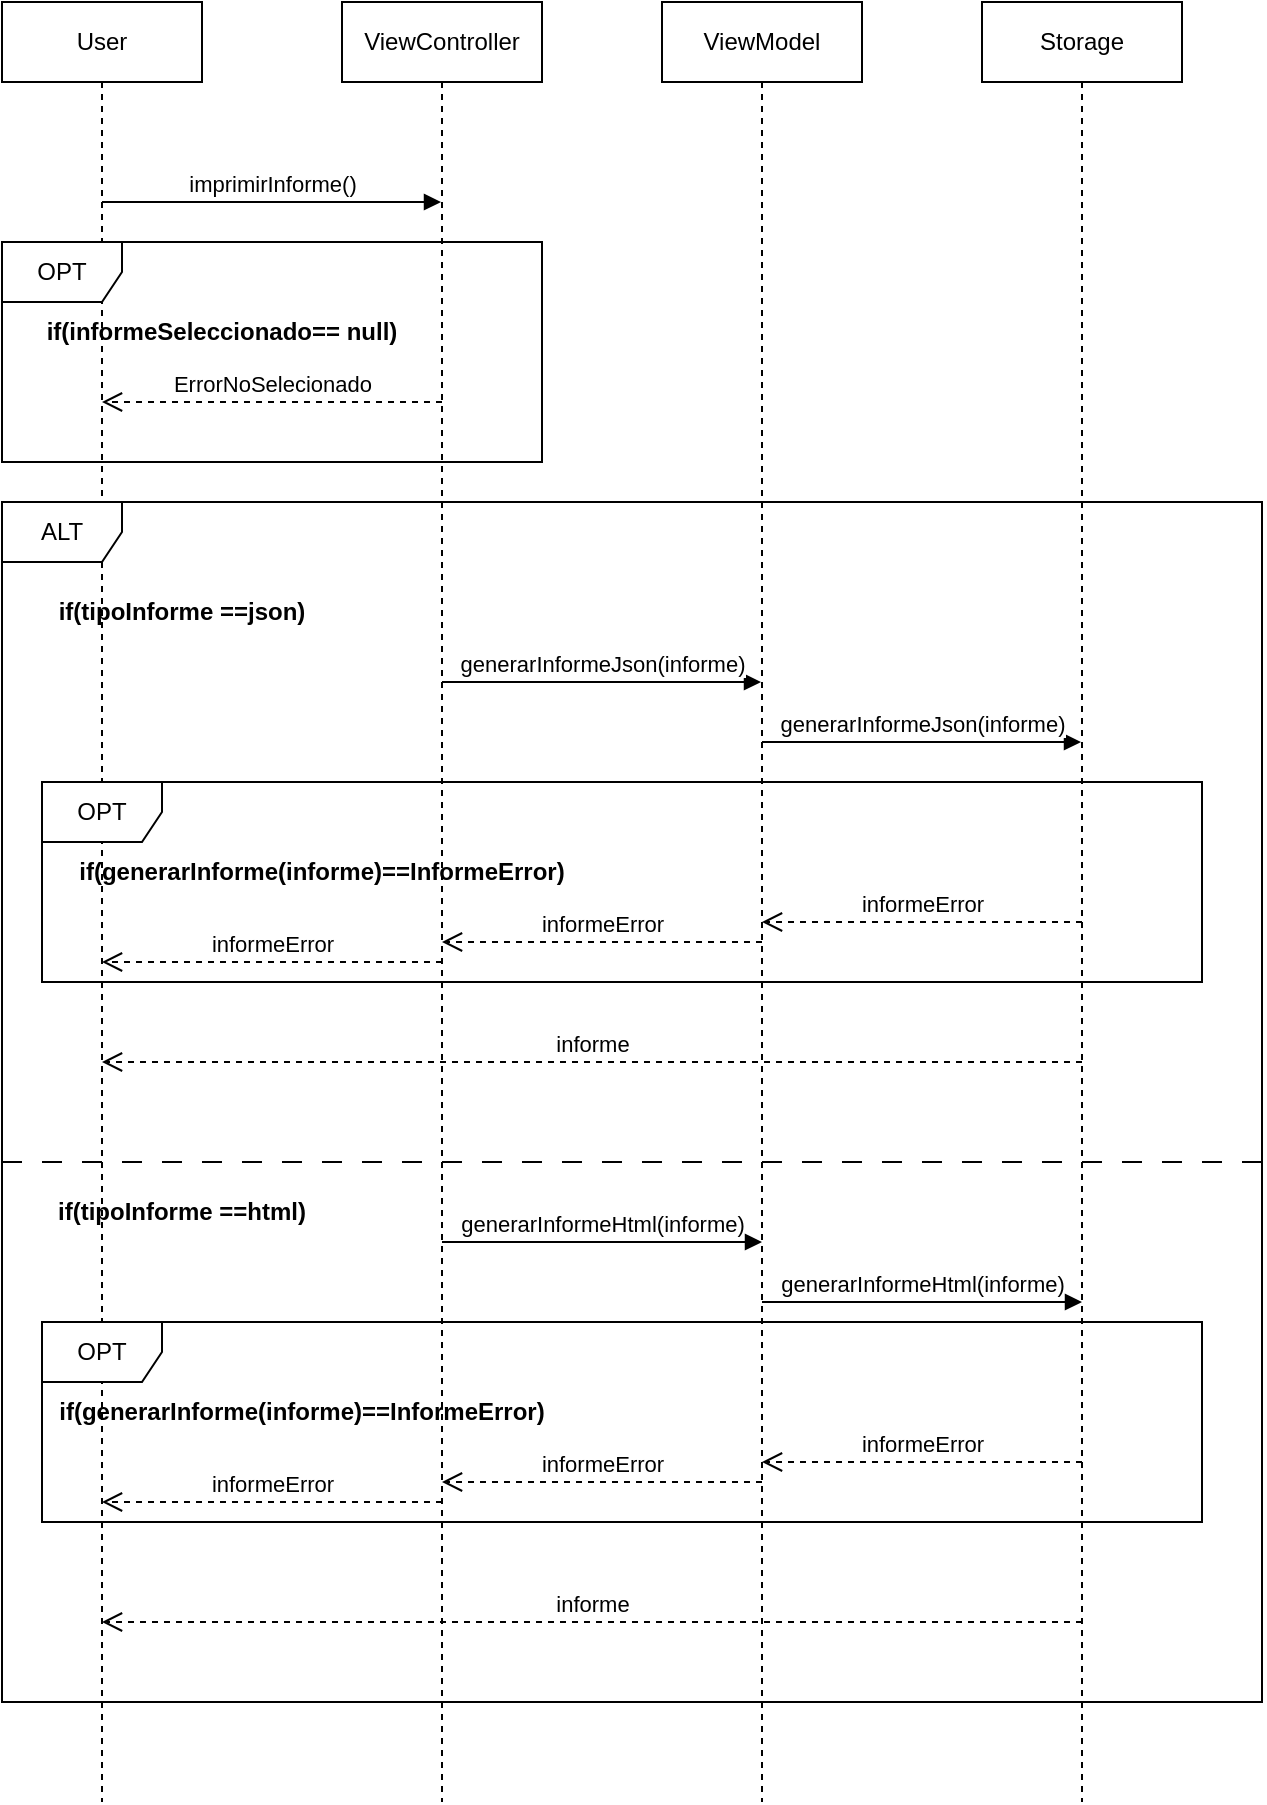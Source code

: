 <mxfile version="21.3.3" type="device">
  <diagram name="Page-1" id="2YBvvXClWsGukQMizWep">
    <mxGraphModel dx="2012" dy="1038" grid="1" gridSize="10" guides="1" tooltips="1" connect="1" arrows="1" fold="1" page="1" pageScale="1" pageWidth="850" pageHeight="1100" math="0" shadow="0">
      <root>
        <mxCell id="0" />
        <mxCell id="1" parent="0" />
        <mxCell id="aM9ryv3xv72pqoxQDRHE-5" value="User" style="shape=umlLifeline;perimeter=lifelinePerimeter;whiteSpace=wrap;html=1;container=0;dropTarget=0;collapsible=0;recursiveResize=0;outlineConnect=0;portConstraint=eastwest;newEdgeStyle={&quot;edgeStyle&quot;:&quot;elbowEdgeStyle&quot;,&quot;elbow&quot;:&quot;vertical&quot;,&quot;curved&quot;:0,&quot;rounded&quot;:0};" parent="1" vertex="1">
          <mxGeometry x="230" y="80" width="100" height="900" as="geometry" />
        </mxCell>
        <mxCell id="5n0Z_J46o9rzBegl064W-1" value="ViewController" style="shape=umlLifeline;perimeter=lifelinePerimeter;whiteSpace=wrap;html=1;container=0;dropTarget=0;collapsible=0;recursiveResize=0;outlineConnect=0;portConstraint=eastwest;newEdgeStyle={&quot;edgeStyle&quot;:&quot;elbowEdgeStyle&quot;,&quot;elbow&quot;:&quot;vertical&quot;,&quot;curved&quot;:0,&quot;rounded&quot;:0};" vertex="1" parent="1">
          <mxGeometry x="400" y="80" width="100" height="900" as="geometry" />
        </mxCell>
        <mxCell id="5n0Z_J46o9rzBegl064W-2" value="ViewModel" style="shape=umlLifeline;perimeter=lifelinePerimeter;whiteSpace=wrap;html=1;container=0;dropTarget=0;collapsible=0;recursiveResize=0;outlineConnect=0;portConstraint=eastwest;newEdgeStyle={&quot;edgeStyle&quot;:&quot;elbowEdgeStyle&quot;,&quot;elbow&quot;:&quot;vertical&quot;,&quot;curved&quot;:0,&quot;rounded&quot;:0};" vertex="1" parent="1">
          <mxGeometry x="560" y="80" width="100" height="900" as="geometry" />
        </mxCell>
        <mxCell id="5n0Z_J46o9rzBegl064W-3" value="Storage" style="shape=umlLifeline;perimeter=lifelinePerimeter;whiteSpace=wrap;html=1;container=0;dropTarget=0;collapsible=0;recursiveResize=0;outlineConnect=0;portConstraint=eastwest;newEdgeStyle={&quot;edgeStyle&quot;:&quot;elbowEdgeStyle&quot;,&quot;elbow&quot;:&quot;vertical&quot;,&quot;curved&quot;:0,&quot;rounded&quot;:0};" vertex="1" parent="1">
          <mxGeometry x="720" y="80" width="100" height="900" as="geometry" />
        </mxCell>
        <mxCell id="5n0Z_J46o9rzBegl064W-7" value="imprimirInforme()" style="html=1;verticalAlign=bottom;endArrow=block;edgeStyle=elbowEdgeStyle;elbow=vertical;curved=0;rounded=0;" edge="1" parent="1" target="5n0Z_J46o9rzBegl064W-1">
          <mxGeometry width="80" relative="1" as="geometry">
            <mxPoint x="280" y="180" as="sourcePoint" />
            <mxPoint x="360" y="180" as="targetPoint" />
          </mxGeometry>
        </mxCell>
        <mxCell id="5n0Z_J46o9rzBegl064W-8" value="OPT" style="shape=umlFrame;whiteSpace=wrap;html=1;pointerEvents=0;" vertex="1" parent="1">
          <mxGeometry x="230" y="200" width="270" height="110" as="geometry" />
        </mxCell>
        <mxCell id="5n0Z_J46o9rzBegl064W-9" value="&lt;b style=&quot;border-color: var(--border-color);&quot;&gt;if(informeSeleccionado== null)&lt;/b&gt;" style="text;html=1;strokeColor=none;fillColor=none;align=center;verticalAlign=middle;whiteSpace=wrap;rounded=0;" vertex="1" parent="1">
          <mxGeometry x="240" y="230" width="200" height="30" as="geometry" />
        </mxCell>
        <mxCell id="5n0Z_J46o9rzBegl064W-10" value="ErrorNoSelecionado" style="html=1;verticalAlign=bottom;endArrow=open;dashed=1;endSize=8;edgeStyle=elbowEdgeStyle;elbow=vertical;curved=0;rounded=0;" edge="1" parent="1" target="aM9ryv3xv72pqoxQDRHE-5">
          <mxGeometry relative="1" as="geometry">
            <mxPoint x="450" y="280" as="sourcePoint" />
            <mxPoint x="310" y="280" as="targetPoint" />
          </mxGeometry>
        </mxCell>
        <mxCell id="5n0Z_J46o9rzBegl064W-13" value="ALT" style="shape=umlFrame;whiteSpace=wrap;html=1;pointerEvents=0;" vertex="1" parent="1">
          <mxGeometry x="230" y="330" width="630" height="600" as="geometry" />
        </mxCell>
        <mxCell id="5n0Z_J46o9rzBegl064W-14" value="&lt;b&gt;if(tipoInforme ==json)&lt;/b&gt;" style="text;html=1;strokeColor=none;fillColor=none;align=center;verticalAlign=middle;whiteSpace=wrap;rounded=0;" vertex="1" parent="1">
          <mxGeometry x="250" y="370" width="140" height="30" as="geometry" />
        </mxCell>
        <mxCell id="5n0Z_J46o9rzBegl064W-15" value="generarInformeJson(informe)" style="html=1;verticalAlign=bottom;endArrow=block;edgeStyle=elbowEdgeStyle;elbow=vertical;curved=0;rounded=0;" edge="1" parent="1" target="5n0Z_J46o9rzBegl064W-2">
          <mxGeometry width="80" relative="1" as="geometry">
            <mxPoint x="450" y="420" as="sourcePoint" />
            <mxPoint x="530" y="420" as="targetPoint" />
          </mxGeometry>
        </mxCell>
        <mxCell id="5n0Z_J46o9rzBegl064W-16" value="generarInformeJson(informe)" style="html=1;verticalAlign=bottom;endArrow=block;edgeStyle=elbowEdgeStyle;elbow=vertical;curved=0;rounded=0;" edge="1" parent="1" target="5n0Z_J46o9rzBegl064W-3">
          <mxGeometry width="80" relative="1" as="geometry">
            <mxPoint x="610" y="450" as="sourcePoint" />
            <mxPoint x="690" y="450" as="targetPoint" />
          </mxGeometry>
        </mxCell>
        <mxCell id="5n0Z_J46o9rzBegl064W-18" value="OPT" style="shape=umlFrame;whiteSpace=wrap;html=1;pointerEvents=0;" vertex="1" parent="1">
          <mxGeometry x="250" y="470" width="580" height="100" as="geometry" />
        </mxCell>
        <mxCell id="5n0Z_J46o9rzBegl064W-19" value="&lt;b&gt;if(generarInforme(informe)==InformeError)&lt;/b&gt;" style="text;html=1;strokeColor=none;fillColor=none;align=center;verticalAlign=middle;whiteSpace=wrap;rounded=0;" vertex="1" parent="1">
          <mxGeometry x="320" y="500" width="140" height="30" as="geometry" />
        </mxCell>
        <mxCell id="5n0Z_J46o9rzBegl064W-20" value="informeError" style="html=1;verticalAlign=bottom;endArrow=open;dashed=1;endSize=8;edgeStyle=elbowEdgeStyle;elbow=vertical;curved=0;rounded=0;" edge="1" parent="1" target="5n0Z_J46o9rzBegl064W-2">
          <mxGeometry relative="1" as="geometry">
            <mxPoint x="770" y="540" as="sourcePoint" />
            <mxPoint x="690" y="540" as="targetPoint" />
          </mxGeometry>
        </mxCell>
        <mxCell id="5n0Z_J46o9rzBegl064W-21" value="informe" style="html=1;verticalAlign=bottom;endArrow=open;dashed=1;endSize=8;edgeStyle=elbowEdgeStyle;elbow=vertical;curved=0;rounded=0;entryX=0.5;entryY=0.589;entryDx=0;entryDy=0;entryPerimeter=0;" edge="1" parent="1" target="aM9ryv3xv72pqoxQDRHE-5">
          <mxGeometry relative="1" as="geometry">
            <mxPoint x="770" y="610" as="sourcePoint" />
            <mxPoint x="690" y="610" as="targetPoint" />
          </mxGeometry>
        </mxCell>
        <mxCell id="5n0Z_J46o9rzBegl064W-23" value="" style="endArrow=none;startArrow=none;endFill=0;startFill=0;endSize=8;html=1;verticalAlign=bottom;dashed=1;labelBackgroundColor=none;dashPattern=10 10;rounded=0;entryX=1;entryY=0.55;entryDx=0;entryDy=0;entryPerimeter=0;" edge="1" parent="1" target="5n0Z_J46o9rzBegl064W-13">
          <mxGeometry width="160" relative="1" as="geometry">
            <mxPoint x="230" y="660" as="sourcePoint" />
            <mxPoint x="390" y="660" as="targetPoint" />
          </mxGeometry>
        </mxCell>
        <mxCell id="5n0Z_J46o9rzBegl064W-24" value="&lt;b&gt;if(tipoInforme ==html)&lt;/b&gt;" style="text;html=1;strokeColor=none;fillColor=none;align=center;verticalAlign=middle;whiteSpace=wrap;rounded=0;" vertex="1" parent="1">
          <mxGeometry x="250" y="670" width="140" height="30" as="geometry" />
        </mxCell>
        <mxCell id="5n0Z_J46o9rzBegl064W-25" value="generarInformeHtml(informe)" style="html=1;verticalAlign=bottom;endArrow=block;edgeStyle=elbowEdgeStyle;elbow=vertical;curved=0;rounded=0;" edge="1" parent="1">
          <mxGeometry width="80" relative="1" as="geometry">
            <mxPoint x="450" y="700" as="sourcePoint" />
            <mxPoint x="610" y="700" as="targetPoint" />
          </mxGeometry>
        </mxCell>
        <mxCell id="5n0Z_J46o9rzBegl064W-26" value="generarInformeHtml(informe)" style="html=1;verticalAlign=bottom;endArrow=block;edgeStyle=elbowEdgeStyle;elbow=vertical;curved=0;rounded=0;" edge="1" parent="1">
          <mxGeometry width="80" relative="1" as="geometry">
            <mxPoint x="610" y="730" as="sourcePoint" />
            <mxPoint x="770" y="730" as="targetPoint" />
          </mxGeometry>
        </mxCell>
        <mxCell id="5n0Z_J46o9rzBegl064W-27" value="OPT" style="shape=umlFrame;whiteSpace=wrap;html=1;pointerEvents=0;" vertex="1" parent="1">
          <mxGeometry x="250" y="740" width="580" height="100" as="geometry" />
        </mxCell>
        <mxCell id="5n0Z_J46o9rzBegl064W-28" value="&lt;b&gt;if(generarInforme(informe)==InformeError)&lt;/b&gt;" style="text;html=1;strokeColor=none;fillColor=none;align=center;verticalAlign=middle;whiteSpace=wrap;rounded=0;" vertex="1" parent="1">
          <mxGeometry x="310" y="770" width="140" height="30" as="geometry" />
        </mxCell>
        <mxCell id="5n0Z_J46o9rzBegl064W-29" value="informeError" style="html=1;verticalAlign=bottom;endArrow=open;dashed=1;endSize=8;edgeStyle=elbowEdgeStyle;elbow=vertical;curved=0;rounded=0;" edge="1" parent="1">
          <mxGeometry relative="1" as="geometry">
            <mxPoint x="770" y="810" as="sourcePoint" />
            <mxPoint x="610" y="810" as="targetPoint" />
          </mxGeometry>
        </mxCell>
        <mxCell id="5n0Z_J46o9rzBegl064W-30" value="informe" style="html=1;verticalAlign=bottom;endArrow=open;dashed=1;endSize=8;edgeStyle=elbowEdgeStyle;elbow=vertical;curved=0;rounded=0;entryX=0.5;entryY=0.589;entryDx=0;entryDy=0;entryPerimeter=0;" edge="1" parent="1">
          <mxGeometry relative="1" as="geometry">
            <mxPoint x="770" y="890" as="sourcePoint" />
            <mxPoint x="280" y="890" as="targetPoint" />
          </mxGeometry>
        </mxCell>
        <mxCell id="5n0Z_J46o9rzBegl064W-31" value="informeError" style="html=1;verticalAlign=bottom;endArrow=open;dashed=1;endSize=8;edgeStyle=elbowEdgeStyle;elbow=vertical;curved=0;rounded=0;" edge="1" parent="1">
          <mxGeometry relative="1" as="geometry">
            <mxPoint x="610" y="550" as="sourcePoint" />
            <mxPoint x="450" y="550" as="targetPoint" />
          </mxGeometry>
        </mxCell>
        <mxCell id="5n0Z_J46o9rzBegl064W-32" value="informeError" style="html=1;verticalAlign=bottom;endArrow=open;dashed=1;endSize=8;edgeStyle=elbowEdgeStyle;elbow=vertical;curved=0;rounded=0;" edge="1" parent="1" target="aM9ryv3xv72pqoxQDRHE-5">
          <mxGeometry relative="1" as="geometry">
            <mxPoint x="450" y="560" as="sourcePoint" />
            <mxPoint x="290" y="560" as="targetPoint" />
          </mxGeometry>
        </mxCell>
        <mxCell id="5n0Z_J46o9rzBegl064W-35" value="informeError" style="html=1;verticalAlign=bottom;endArrow=open;dashed=1;endSize=8;edgeStyle=elbowEdgeStyle;elbow=vertical;curved=0;rounded=0;" edge="1" parent="1">
          <mxGeometry relative="1" as="geometry">
            <mxPoint x="610" y="820" as="sourcePoint" />
            <mxPoint x="450" y="820" as="targetPoint" />
          </mxGeometry>
        </mxCell>
        <mxCell id="5n0Z_J46o9rzBegl064W-36" value="informeError" style="html=1;verticalAlign=bottom;endArrow=open;dashed=1;endSize=8;edgeStyle=elbowEdgeStyle;elbow=vertical;curved=0;rounded=0;" edge="1" parent="1" target="aM9ryv3xv72pqoxQDRHE-5">
          <mxGeometry relative="1" as="geometry">
            <mxPoint x="450" y="830" as="sourcePoint" />
            <mxPoint x="290" y="830" as="targetPoint" />
          </mxGeometry>
        </mxCell>
      </root>
    </mxGraphModel>
  </diagram>
</mxfile>
